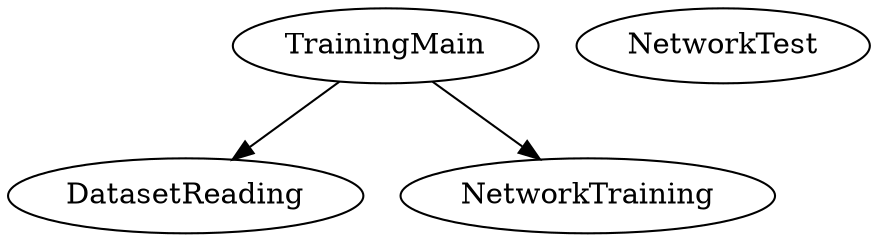 /* Created by mdot for Matlab */
digraph m2html {
  TrainingMain -> DatasetReading;
  TrainingMain -> NetworkTraining;

  DatasetReading [URL="DatasetReading.html"];
  NetworkTest [URL="NetworkTest.html"];
  NetworkTraining [URL="NetworkTraining.html"];
  TrainingMain [URL="TrainingMain.html"];
}